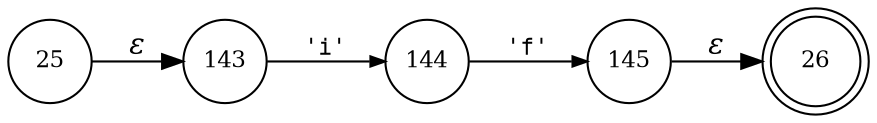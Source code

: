 digraph ATN {
rankdir=LR;
s26[fontsize=11, label="26", shape=doublecircle, fixedsize=true, width=.6];
s143[fontsize=11,label="143", shape=circle, fixedsize=true, width=.55, peripheries=1];
s144[fontsize=11,label="144", shape=circle, fixedsize=true, width=.55, peripheries=1];
s25[fontsize=11,label="25", shape=circle, fixedsize=true, width=.55, peripheries=1];
s145[fontsize=11,label="145", shape=circle, fixedsize=true, width=.55, peripheries=1];
s25 -> s143 [fontname="Times-Italic", label="&epsilon;"];
s143 -> s144 [fontsize=11, fontname="Courier", arrowsize=.7, label = "'i'", arrowhead = normal];
s144 -> s145 [fontsize=11, fontname="Courier", arrowsize=.7, label = "'f'", arrowhead = normal];
s145 -> s26 [fontname="Times-Italic", label="&epsilon;"];
}